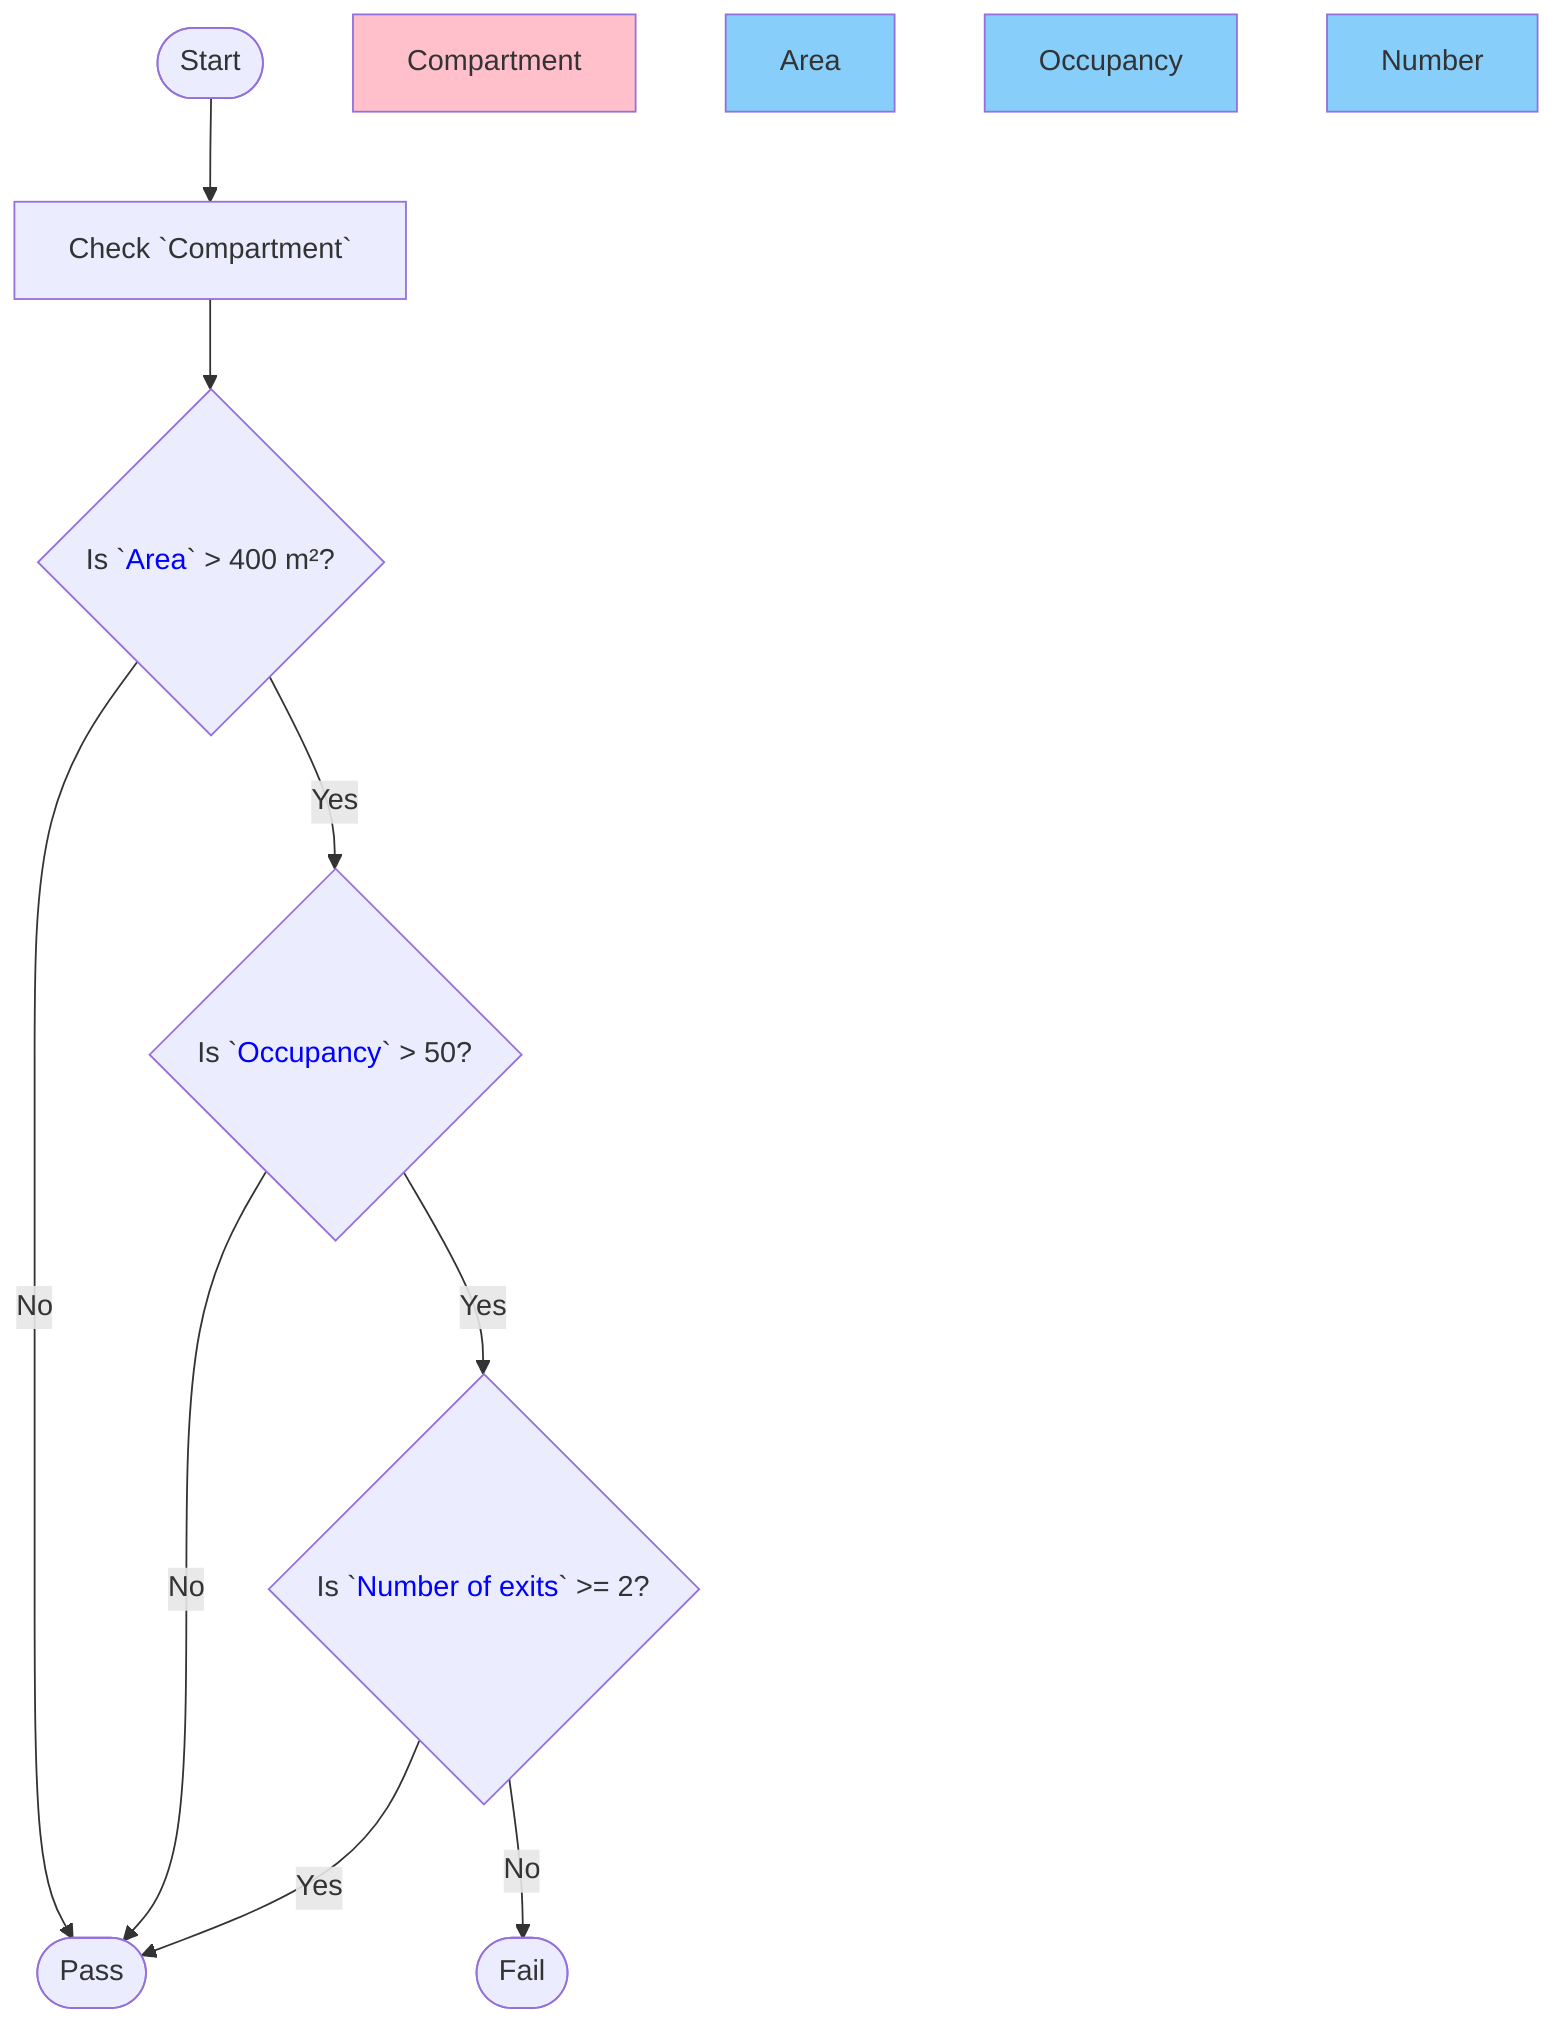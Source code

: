 flowchart TD
    start([Start])
    --> check_compartment[Check `Compartment`]
    check_compartment --> check_area{Is `<font color='blue'>Area</font>` > 400 m²?}
    check_area -->|Yes| check_occupancy{Is `<font color='blue'>Occupancy</font>` > 50?}
    check_area -->|No| pass([Pass])
    check_occupancy -->|Yes| check_exits{Is `<font color='blue'>Number of exits</font>` >= 2?}
    check_occupancy -->|No| pass
    check_exits -->|Yes| pass
    check_exits -->|No| fail([Fail])
    
    style Compartment fill:#FFC0CB
    style Area fill:#87CEFA
    style Occupancy fill:#87CEFA
    style Number fill:#87CEFA